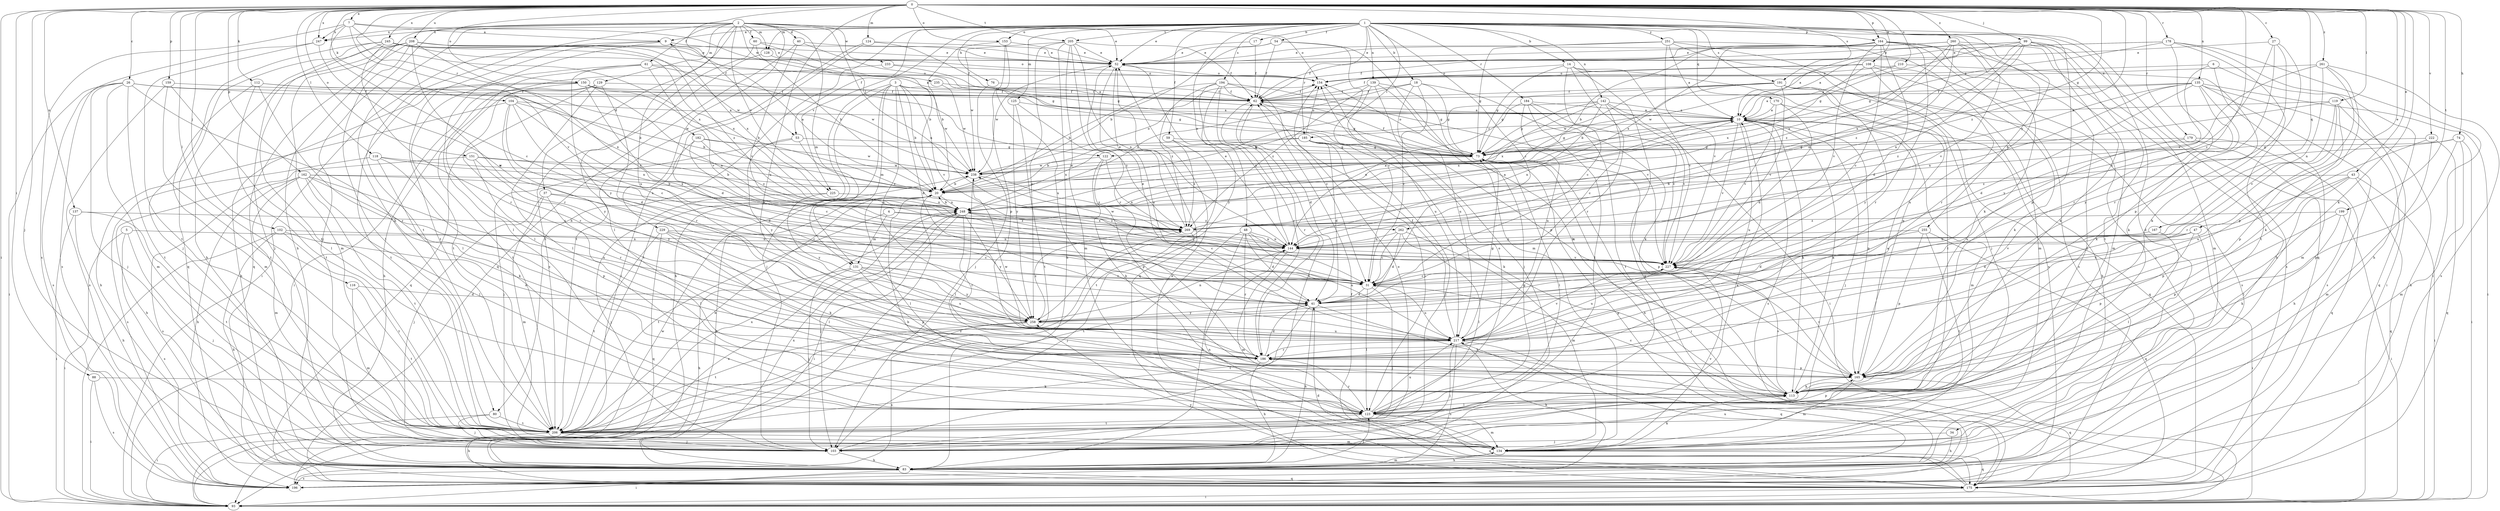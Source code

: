 strict digraph  {
0;
1;
2;
3;
4;
5;
6;
7;
9;
10;
14;
17;
18;
20;
26;
27;
31;
34;
37;
40;
41;
43;
47;
48;
52;
53;
54;
59;
60;
61;
62;
73;
74;
76;
80;
83;
88;
93;
99;
102;
103;
104;
108;
112;
113;
116;
118;
119;
122;
123;
124;
125;
128;
129;
131;
134;
135;
137;
139;
142;
144;
150;
151;
153;
154;
159;
162;
164;
165;
167;
170;
175;
178;
179;
182;
184;
185;
186;
191;
194;
196;
199;
205;
206;
208;
210;
217;
222;
225;
227;
229;
233;
235;
238;
245;
247;
248;
251;
255;
258;
260;
261;
262;
269;
0 -> 7  [label=a];
0 -> 26  [label=c];
0 -> 27  [label=c];
0 -> 31  [label=c];
0 -> 43  [label=e];
0 -> 47  [label=e];
0 -> 53  [label=f];
0 -> 73  [label=g];
0 -> 74  [label=h];
0 -> 88  [label=i];
0 -> 93  [label=i];
0 -> 99  [label=j];
0 -> 102  [label=j];
0 -> 103  [label=j];
0 -> 104  [label=k];
0 -> 108  [label=k];
0 -> 112  [label=k];
0 -> 113  [label=k];
0 -> 116  [label=l];
0 -> 118  [label=l];
0 -> 119  [label=l];
0 -> 124  [label=m];
0 -> 135  [label=n];
0 -> 137  [label=n];
0 -> 150  [label=o];
0 -> 151  [label=o];
0 -> 153  [label=o];
0 -> 159  [label=p];
0 -> 162  [label=p];
0 -> 164  [label=p];
0 -> 167  [label=q];
0 -> 178  [label=r];
0 -> 179  [label=r];
0 -> 182  [label=r];
0 -> 191  [label=s];
0 -> 199  [label=t];
0 -> 205  [label=t];
0 -> 208  [label=u];
0 -> 210  [label=u];
0 -> 217  [label=u];
0 -> 222  [label=v];
0 -> 245  [label=x];
0 -> 247  [label=x];
0 -> 260  [label=z];
0 -> 261  [label=z];
0 -> 262  [label=z];
1 -> 9  [label=a];
1 -> 14  [label=b];
1 -> 17  [label=b];
1 -> 18  [label=b];
1 -> 31  [label=c];
1 -> 34  [label=d];
1 -> 48  [label=e];
1 -> 52  [label=e];
1 -> 53  [label=f];
1 -> 54  [label=f];
1 -> 59  [label=f];
1 -> 76  [label=h];
1 -> 80  [label=h];
1 -> 113  [label=k];
1 -> 122  [label=l];
1 -> 125  [label=m];
1 -> 128  [label=m];
1 -> 139  [label=n];
1 -> 142  [label=n];
1 -> 153  [label=o];
1 -> 164  [label=p];
1 -> 165  [label=p];
1 -> 170  [label=q];
1 -> 175  [label=q];
1 -> 184  [label=r];
1 -> 185  [label=r];
1 -> 191  [label=s];
1 -> 194  [label=s];
1 -> 205  [label=t];
1 -> 225  [label=v];
1 -> 247  [label=x];
1 -> 251  [label=y];
1 -> 255  [label=y];
2 -> 37  [label=d];
2 -> 40  [label=d];
2 -> 52  [label=e];
2 -> 60  [label=f];
2 -> 61  [label=f];
2 -> 80  [label=h];
2 -> 83  [label=h];
2 -> 103  [label=j];
2 -> 128  [label=m];
2 -> 129  [label=m];
2 -> 131  [label=m];
2 -> 144  [label=n];
2 -> 154  [label=o];
2 -> 206  [label=t];
2 -> 217  [label=u];
2 -> 225  [label=v];
2 -> 229  [label=w];
2 -> 233  [label=w];
2 -> 235  [label=w];
2 -> 247  [label=x];
3 -> 20  [label=b];
3 -> 41  [label=d];
3 -> 62  [label=f];
3 -> 83  [label=h];
3 -> 103  [label=j];
3 -> 131  [label=m];
3 -> 206  [label=t];
3 -> 227  [label=v];
3 -> 238  [label=w];
3 -> 258  [label=y];
4 -> 131  [label=m];
4 -> 206  [label=t];
4 -> 262  [label=z];
4 -> 269  [label=z];
5 -> 93  [label=i];
5 -> 103  [label=j];
5 -> 144  [label=n];
5 -> 196  [label=s];
6 -> 93  [label=i];
6 -> 134  [label=m];
6 -> 154  [label=o];
6 -> 258  [label=y];
7 -> 9  [label=a];
7 -> 31  [label=c];
7 -> 122  [label=l];
7 -> 196  [label=s];
7 -> 227  [label=v];
7 -> 247  [label=x];
7 -> 248  [label=x];
9 -> 52  [label=e];
9 -> 93  [label=i];
9 -> 123  [label=l];
9 -> 206  [label=t];
9 -> 248  [label=x];
10 -> 73  [label=g];
10 -> 103  [label=j];
10 -> 113  [label=k];
10 -> 134  [label=m];
10 -> 165  [label=p];
10 -> 185  [label=r];
10 -> 196  [label=s];
10 -> 217  [label=u];
10 -> 227  [label=v];
10 -> 248  [label=x];
14 -> 31  [label=c];
14 -> 73  [label=g];
14 -> 154  [label=o];
14 -> 165  [label=p];
14 -> 175  [label=q];
14 -> 186  [label=r];
14 -> 227  [label=v];
17 -> 52  [label=e];
17 -> 62  [label=f];
18 -> 31  [label=c];
18 -> 62  [label=f];
18 -> 73  [label=g];
18 -> 113  [label=k];
18 -> 217  [label=u];
18 -> 248  [label=x];
20 -> 9  [label=a];
20 -> 83  [label=h];
20 -> 93  [label=i];
20 -> 123  [label=l];
20 -> 248  [label=x];
26 -> 20  [label=b];
26 -> 62  [label=f];
26 -> 93  [label=i];
26 -> 103  [label=j];
26 -> 134  [label=m];
26 -> 186  [label=r];
26 -> 196  [label=s];
26 -> 206  [label=t];
27 -> 31  [label=c];
27 -> 52  [label=e];
27 -> 113  [label=k];
27 -> 165  [label=p];
27 -> 186  [label=r];
31 -> 41  [label=d];
31 -> 103  [label=j];
31 -> 123  [label=l];
31 -> 217  [label=u];
34 -> 83  [label=h];
34 -> 103  [label=j];
37 -> 31  [label=c];
37 -> 103  [label=j];
37 -> 123  [label=l];
37 -> 134  [label=m];
37 -> 248  [label=x];
40 -> 52  [label=e];
40 -> 73  [label=g];
40 -> 175  [label=q];
40 -> 227  [label=v];
41 -> 52  [label=e];
41 -> 83  [label=h];
41 -> 113  [label=k];
41 -> 206  [label=t];
41 -> 258  [label=y];
43 -> 20  [label=b];
43 -> 93  [label=i];
43 -> 123  [label=l];
43 -> 165  [label=p];
43 -> 175  [label=q];
43 -> 217  [label=u];
47 -> 41  [label=d];
47 -> 93  [label=i];
47 -> 144  [label=n];
47 -> 165  [label=p];
47 -> 227  [label=v];
48 -> 31  [label=c];
48 -> 41  [label=d];
48 -> 83  [label=h];
48 -> 144  [label=n];
48 -> 186  [label=r];
48 -> 206  [label=t];
48 -> 217  [label=u];
52 -> 154  [label=o];
52 -> 175  [label=q];
52 -> 217  [label=u];
52 -> 238  [label=w];
53 -> 73  [label=g];
53 -> 103  [label=j];
53 -> 258  [label=y];
53 -> 269  [label=z];
54 -> 20  [label=b];
54 -> 31  [label=c];
54 -> 52  [label=e];
54 -> 62  [label=f];
54 -> 134  [label=m];
59 -> 73  [label=g];
59 -> 206  [label=t];
59 -> 269  [label=z];
60 -> 20  [label=b];
60 -> 52  [label=e];
60 -> 73  [label=g];
60 -> 123  [label=l];
61 -> 123  [label=l];
61 -> 154  [label=o];
61 -> 206  [label=t];
61 -> 227  [label=v];
61 -> 238  [label=w];
61 -> 258  [label=y];
62 -> 10  [label=a];
62 -> 41  [label=d];
62 -> 73  [label=g];
62 -> 186  [label=r];
73 -> 62  [label=f];
73 -> 83  [label=h];
73 -> 93  [label=i];
73 -> 123  [label=l];
73 -> 154  [label=o];
73 -> 165  [label=p];
73 -> 238  [label=w];
74 -> 73  [label=g];
74 -> 93  [label=i];
74 -> 134  [label=m];
74 -> 165  [label=p];
74 -> 269  [label=z];
76 -> 62  [label=f];
76 -> 103  [label=j];
80 -> 93  [label=i];
80 -> 103  [label=j];
80 -> 206  [label=t];
83 -> 73  [label=g];
83 -> 93  [label=i];
83 -> 123  [label=l];
83 -> 134  [label=m];
83 -> 175  [label=q];
83 -> 196  [label=s];
83 -> 248  [label=x];
88 -> 93  [label=i];
88 -> 113  [label=k];
88 -> 196  [label=s];
93 -> 248  [label=x];
99 -> 10  [label=a];
99 -> 52  [label=e];
99 -> 73  [label=g];
99 -> 113  [label=k];
99 -> 134  [label=m];
99 -> 144  [label=n];
99 -> 196  [label=s];
99 -> 206  [label=t];
99 -> 248  [label=x];
99 -> 269  [label=z];
102 -> 83  [label=h];
102 -> 93  [label=i];
102 -> 144  [label=n];
102 -> 206  [label=t];
102 -> 217  [label=u];
103 -> 10  [label=a];
103 -> 62  [label=f];
103 -> 83  [label=h];
103 -> 154  [label=o];
104 -> 10  [label=a];
104 -> 20  [label=b];
104 -> 31  [label=c];
104 -> 41  [label=d];
104 -> 83  [label=h];
104 -> 144  [label=n];
104 -> 258  [label=y];
108 -> 62  [label=f];
108 -> 103  [label=j];
108 -> 113  [label=k];
108 -> 154  [label=o];
108 -> 217  [label=u];
108 -> 238  [label=w];
108 -> 248  [label=x];
112 -> 62  [label=f];
112 -> 123  [label=l];
112 -> 134  [label=m];
112 -> 206  [label=t];
112 -> 248  [label=x];
113 -> 10  [label=a];
113 -> 31  [label=c];
113 -> 123  [label=l];
113 -> 227  [label=v];
116 -> 41  [label=d];
116 -> 134  [label=m];
116 -> 206  [label=t];
118 -> 113  [label=k];
118 -> 165  [label=p];
118 -> 196  [label=s];
118 -> 238  [label=w];
118 -> 248  [label=x];
119 -> 10  [label=a];
119 -> 20  [label=b];
119 -> 83  [label=h];
119 -> 165  [label=p];
119 -> 186  [label=r];
119 -> 227  [label=v];
122 -> 113  [label=k];
122 -> 144  [label=n];
122 -> 165  [label=p];
122 -> 238  [label=w];
123 -> 73  [label=g];
123 -> 134  [label=m];
123 -> 154  [label=o];
123 -> 165  [label=p];
123 -> 175  [label=q];
123 -> 186  [label=r];
123 -> 206  [label=t];
123 -> 217  [label=u];
124 -> 52  [label=e];
124 -> 62  [label=f];
124 -> 93  [label=i];
124 -> 206  [label=t];
125 -> 10  [label=a];
125 -> 206  [label=t];
125 -> 258  [label=y];
125 -> 269  [label=z];
128 -> 20  [label=b];
128 -> 206  [label=t];
129 -> 62  [label=f];
129 -> 83  [label=h];
129 -> 123  [label=l];
129 -> 175  [label=q];
129 -> 186  [label=r];
129 -> 206  [label=t];
131 -> 31  [label=c];
131 -> 83  [label=h];
131 -> 103  [label=j];
131 -> 165  [label=p];
131 -> 217  [label=u];
131 -> 258  [label=y];
134 -> 20  [label=b];
134 -> 83  [label=h];
134 -> 113  [label=k];
134 -> 144  [label=n];
134 -> 175  [label=q];
134 -> 227  [label=v];
135 -> 10  [label=a];
135 -> 41  [label=d];
135 -> 62  [label=f];
135 -> 93  [label=i];
135 -> 113  [label=k];
135 -> 144  [label=n];
135 -> 175  [label=q];
135 -> 196  [label=s];
135 -> 258  [label=y];
135 -> 269  [label=z];
137 -> 83  [label=h];
137 -> 93  [label=i];
137 -> 206  [label=t];
137 -> 269  [label=z];
139 -> 62  [label=f];
139 -> 73  [label=g];
139 -> 103  [label=j];
139 -> 113  [label=k];
139 -> 217  [label=u];
139 -> 269  [label=z];
142 -> 10  [label=a];
142 -> 20  [label=b];
142 -> 31  [label=c];
142 -> 73  [label=g];
142 -> 93  [label=i];
142 -> 144  [label=n];
142 -> 227  [label=v];
142 -> 248  [label=x];
144 -> 52  [label=e];
144 -> 134  [label=m];
144 -> 227  [label=v];
144 -> 238  [label=w];
150 -> 20  [label=b];
150 -> 41  [label=d];
150 -> 62  [label=f];
150 -> 73  [label=g];
150 -> 83  [label=h];
150 -> 144  [label=n];
150 -> 186  [label=r];
150 -> 206  [label=t];
151 -> 20  [label=b];
151 -> 83  [label=h];
151 -> 186  [label=r];
151 -> 238  [label=w];
151 -> 258  [label=y];
153 -> 20  [label=b];
153 -> 52  [label=e];
153 -> 165  [label=p];
153 -> 217  [label=u];
154 -> 62  [label=f];
154 -> 165  [label=p];
159 -> 62  [label=f];
159 -> 123  [label=l];
159 -> 196  [label=s];
159 -> 206  [label=t];
162 -> 20  [label=b];
162 -> 83  [label=h];
162 -> 123  [label=l];
162 -> 134  [label=m];
162 -> 165  [label=p];
162 -> 196  [label=s];
162 -> 206  [label=t];
162 -> 217  [label=u];
162 -> 248  [label=x];
164 -> 20  [label=b];
164 -> 31  [label=c];
164 -> 41  [label=d];
164 -> 52  [label=e];
164 -> 62  [label=f];
164 -> 103  [label=j];
164 -> 134  [label=m];
164 -> 186  [label=r];
164 -> 196  [label=s];
164 -> 227  [label=v];
164 -> 248  [label=x];
165 -> 10  [label=a];
165 -> 113  [label=k];
165 -> 134  [label=m];
165 -> 175  [label=q];
165 -> 227  [label=v];
167 -> 123  [label=l];
167 -> 144  [label=n];
170 -> 10  [label=a];
170 -> 41  [label=d];
170 -> 175  [label=q];
170 -> 227  [label=v];
175 -> 41  [label=d];
175 -> 52  [label=e];
175 -> 62  [label=f];
175 -> 93  [label=i];
175 -> 258  [label=y];
178 -> 10  [label=a];
178 -> 52  [label=e];
178 -> 73  [label=g];
178 -> 83  [label=h];
178 -> 93  [label=i];
178 -> 186  [label=r];
178 -> 206  [label=t];
179 -> 73  [label=g];
179 -> 83  [label=h];
179 -> 175  [label=q];
179 -> 217  [label=u];
182 -> 31  [label=c];
182 -> 41  [label=d];
182 -> 73  [label=g];
182 -> 238  [label=w];
182 -> 269  [label=z];
184 -> 10  [label=a];
184 -> 123  [label=l];
184 -> 144  [label=n];
184 -> 206  [label=t];
184 -> 217  [label=u];
184 -> 227  [label=v];
185 -> 20  [label=b];
185 -> 41  [label=d];
185 -> 73  [label=g];
185 -> 103  [label=j];
185 -> 113  [label=k];
185 -> 123  [label=l];
185 -> 154  [label=o];
185 -> 248  [label=x];
186 -> 41  [label=d];
186 -> 83  [label=h];
186 -> 165  [label=p];
186 -> 238  [label=w];
191 -> 20  [label=b];
191 -> 62  [label=f];
191 -> 73  [label=g];
191 -> 83  [label=h];
191 -> 123  [label=l];
191 -> 196  [label=s];
191 -> 227  [label=v];
191 -> 238  [label=w];
191 -> 258  [label=y];
194 -> 20  [label=b];
194 -> 31  [label=c];
194 -> 62  [label=f];
194 -> 144  [label=n];
194 -> 186  [label=r];
194 -> 227  [label=v];
194 -> 258  [label=y];
194 -> 269  [label=z];
196 -> 217  [label=u];
196 -> 238  [label=w];
199 -> 93  [label=i];
199 -> 113  [label=k];
199 -> 165  [label=p];
199 -> 269  [label=z];
205 -> 52  [label=e];
205 -> 62  [label=f];
205 -> 83  [label=h];
205 -> 134  [label=m];
205 -> 144  [label=n];
205 -> 186  [label=r];
205 -> 238  [label=w];
205 -> 258  [label=y];
206 -> 20  [label=b];
206 -> 83  [label=h];
206 -> 103  [label=j];
206 -> 134  [label=m];
206 -> 248  [label=x];
206 -> 269  [label=z];
208 -> 31  [label=c];
208 -> 52  [label=e];
208 -> 83  [label=h];
208 -> 103  [label=j];
208 -> 134  [label=m];
208 -> 154  [label=o];
208 -> 175  [label=q];
208 -> 186  [label=r];
208 -> 206  [label=t];
208 -> 269  [label=z];
210 -> 10  [label=a];
210 -> 113  [label=k];
210 -> 154  [label=o];
217 -> 62  [label=f];
217 -> 73  [label=g];
217 -> 83  [label=h];
217 -> 103  [label=j];
217 -> 175  [label=q];
217 -> 186  [label=r];
217 -> 196  [label=s];
217 -> 227  [label=v];
222 -> 73  [label=g];
222 -> 134  [label=m];
222 -> 175  [label=q];
222 -> 217  [label=u];
225 -> 103  [label=j];
225 -> 248  [label=x];
225 -> 258  [label=y];
227 -> 31  [label=c];
227 -> 217  [label=u];
229 -> 31  [label=c];
229 -> 113  [label=k];
229 -> 123  [label=l];
229 -> 144  [label=n];
229 -> 175  [label=q];
229 -> 206  [label=t];
233 -> 10  [label=a];
233 -> 93  [label=i];
233 -> 154  [label=o];
235 -> 62  [label=f];
235 -> 238  [label=w];
238 -> 20  [label=b];
238 -> 123  [label=l];
238 -> 154  [label=o];
238 -> 269  [label=z];
245 -> 10  [label=a];
245 -> 52  [label=e];
245 -> 103  [label=j];
245 -> 175  [label=q];
245 -> 186  [label=r];
245 -> 206  [label=t];
245 -> 238  [label=w];
245 -> 248  [label=x];
247 -> 31  [label=c];
247 -> 196  [label=s];
247 -> 206  [label=t];
248 -> 10  [label=a];
248 -> 20  [label=b];
248 -> 31  [label=c];
248 -> 93  [label=i];
248 -> 103  [label=j];
248 -> 186  [label=r];
248 -> 227  [label=v];
248 -> 258  [label=y];
248 -> 269  [label=z];
251 -> 10  [label=a];
251 -> 52  [label=e];
251 -> 73  [label=g];
251 -> 103  [label=j];
251 -> 134  [label=m];
251 -> 196  [label=s];
251 -> 227  [label=v];
255 -> 41  [label=d];
255 -> 144  [label=n];
255 -> 165  [label=p];
255 -> 175  [label=q];
255 -> 206  [label=t];
258 -> 144  [label=n];
258 -> 196  [label=s];
258 -> 206  [label=t];
258 -> 217  [label=u];
258 -> 269  [label=z];
260 -> 52  [label=e];
260 -> 62  [label=f];
260 -> 83  [label=h];
260 -> 144  [label=n];
260 -> 186  [label=r];
260 -> 227  [label=v];
260 -> 248  [label=x];
260 -> 269  [label=z];
261 -> 113  [label=k];
261 -> 144  [label=n];
261 -> 154  [label=o];
261 -> 165  [label=p];
261 -> 196  [label=s];
261 -> 269  [label=z];
262 -> 31  [label=c];
262 -> 41  [label=d];
262 -> 123  [label=l];
262 -> 134  [label=m];
262 -> 144  [label=n];
269 -> 10  [label=a];
269 -> 52  [label=e];
269 -> 103  [label=j];
269 -> 144  [label=n];
269 -> 248  [label=x];
}
